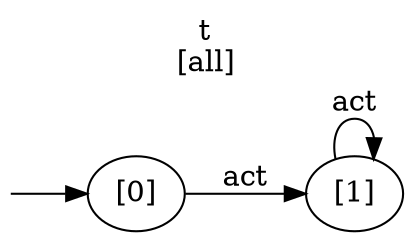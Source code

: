 digraph "" {
  rankdir=LR
  label="t\n[all]"
  labelloc="t"
  node [shape="ellipse",width="0.5",height="0.5"]
  I [label="", style=invis, width=0]
  I -> 0
  0 [label="[0]"]
  0 -> 1 [label="act"]
  1 [label="[1]"]
  1 -> 1 [label="act"]
}
